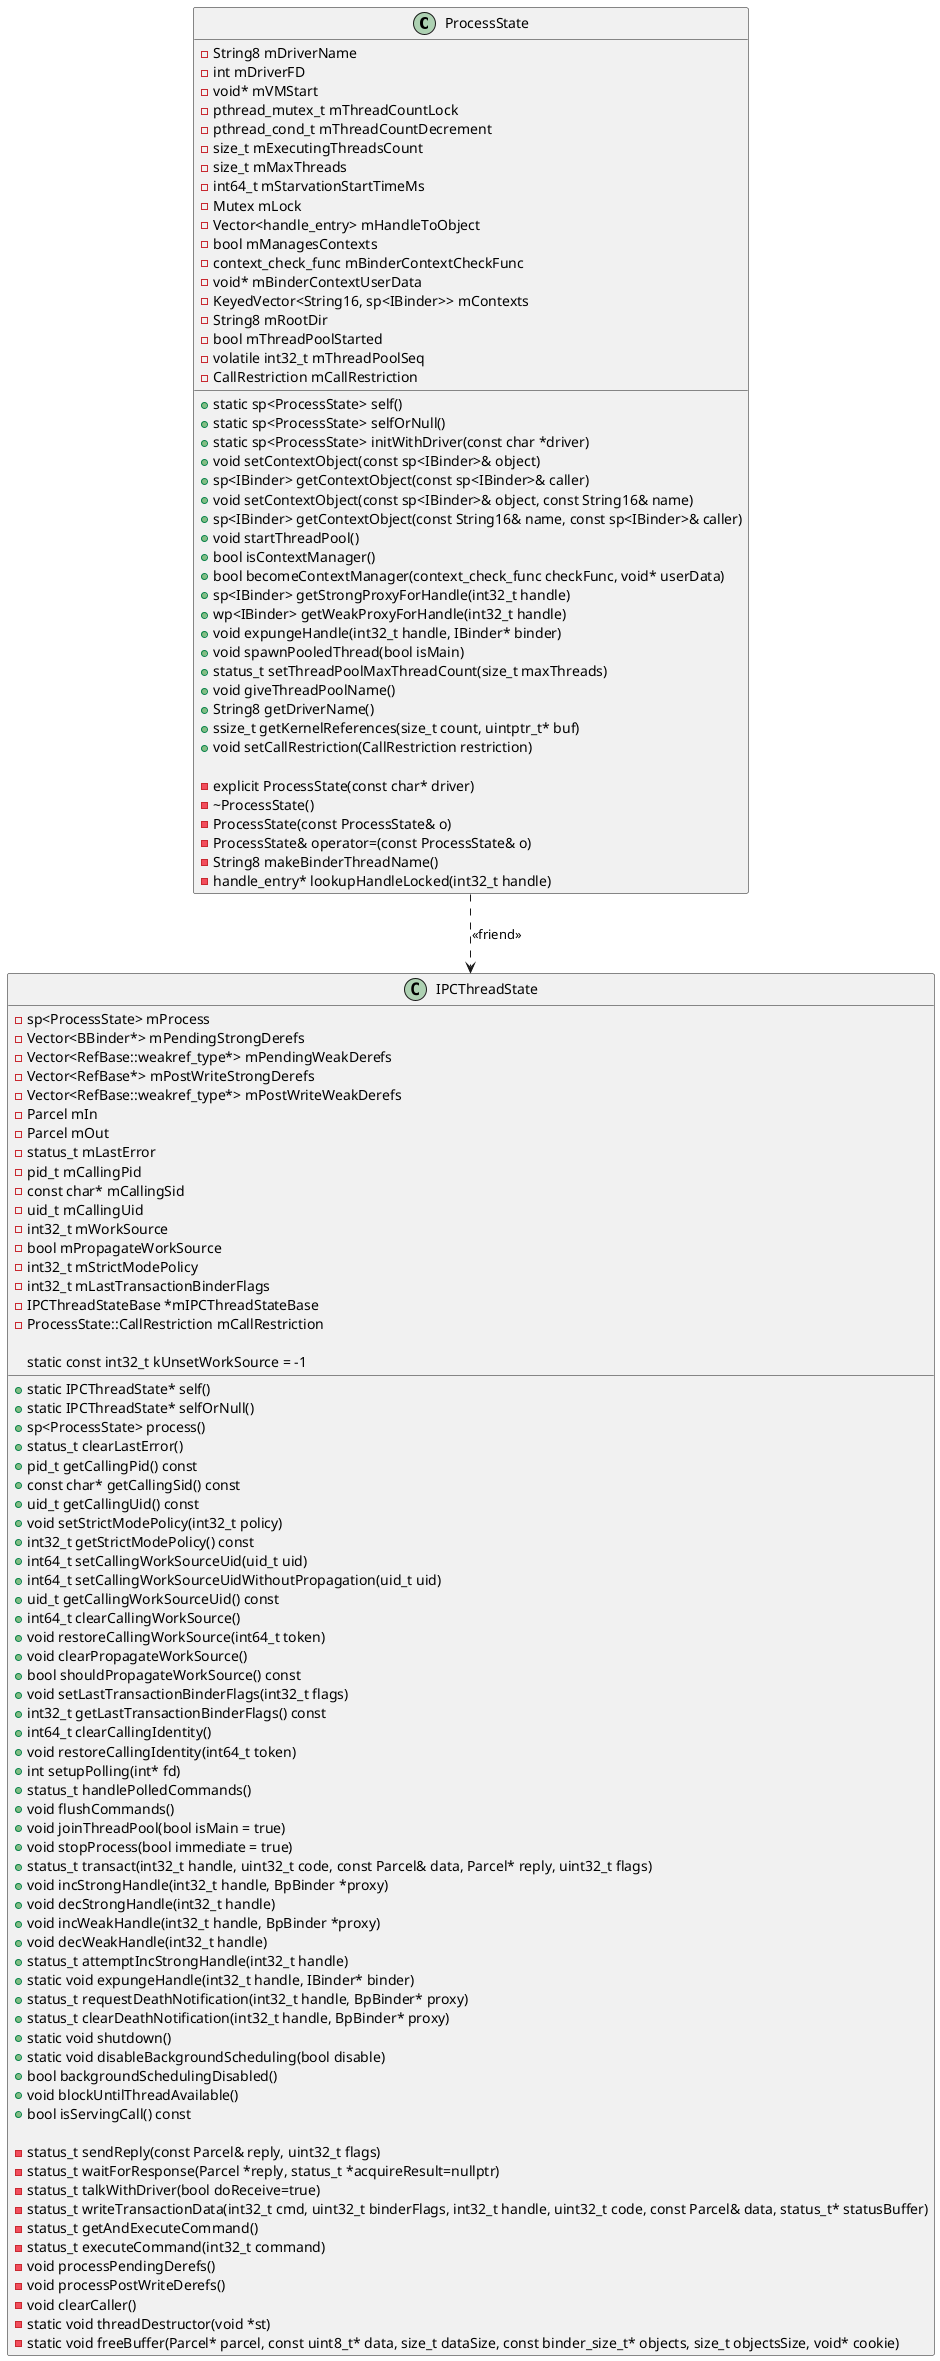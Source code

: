 @startuml

class ProcessState {
    + static sp<ProcessState> self()
    + static sp<ProcessState> selfOrNull()
    + static sp<ProcessState> initWithDriver(const char *driver)
    + void setContextObject(const sp<IBinder>& object)
    + sp<IBinder> getContextObject(const sp<IBinder>& caller)
    + void setContextObject(const sp<IBinder>& object, const String16& name)
    + sp<IBinder> getContextObject(const String16& name, const sp<IBinder>& caller)
    + void startThreadPool()
    + bool isContextManager()
    + bool becomeContextManager(context_check_func checkFunc, void* userData)
    + sp<IBinder> getStrongProxyForHandle(int32_t handle)
    + wp<IBinder> getWeakProxyForHandle(int32_t handle)
    + void expungeHandle(int32_t handle, IBinder* binder)
    + void spawnPooledThread(bool isMain)
    + status_t setThreadPoolMaxThreadCount(size_t maxThreads)
    + void giveThreadPoolName()
    + String8 getDriverName()
    + ssize_t getKernelReferences(size_t count, uintptr_t* buf)
    + void setCallRestriction(CallRestriction restriction)

    - explicit ProcessState(const char* driver)
    - ~ProcessState()
    - ProcessState(const ProcessState& o)
    - ProcessState& operator=(const ProcessState& o)
    - String8 makeBinderThreadName()
    - handle_entry* lookupHandleLocked(int32_t handle)

    - String8 mDriverName
    - int mDriverFD
    - void* mVMStart
    - pthread_mutex_t mThreadCountLock
    - pthread_cond_t mThreadCountDecrement
    - size_t mExecutingThreadsCount
    - size_t mMaxThreads
    - int64_t mStarvationStartTimeMs
    - Mutex mLock
    - Vector<handle_entry> mHandleToObject
    - bool mManagesContexts
    - context_check_func mBinderContextCheckFunc
    - void* mBinderContextUserData
    - KeyedVector<String16, sp<IBinder>> mContexts
    - String8 mRootDir
    - bool mThreadPoolStarted
    - volatile int32_t mThreadPoolSeq
    - CallRestriction mCallRestriction
}

class IPCThreadState {
    + static IPCThreadState* self()
    + static IPCThreadState* selfOrNull()
    + sp<ProcessState> process()
    + status_t clearLastError()
    + pid_t getCallingPid() const
    + const char* getCallingSid() const
    + uid_t getCallingUid() const
    + void setStrictModePolicy(int32_t policy)
    + int32_t getStrictModePolicy() const
    + int64_t setCallingWorkSourceUid(uid_t uid)
    + int64_t setCallingWorkSourceUidWithoutPropagation(uid_t uid)
    + uid_t getCallingWorkSourceUid() const
    + int64_t clearCallingWorkSource()
    + void restoreCallingWorkSource(int64_t token)
    + void clearPropagateWorkSource()
    + bool shouldPropagateWorkSource() const
    + void setLastTransactionBinderFlags(int32_t flags)
    + int32_t getLastTransactionBinderFlags() const
    + int64_t clearCallingIdentity()
    + void restoreCallingIdentity(int64_t token)
    + int setupPolling(int* fd)
    + status_t handlePolledCommands()
    + void flushCommands()
    + void joinThreadPool(bool isMain = true)
    + void stopProcess(bool immediate = true)
    + status_t transact(int32_t handle, uint32_t code, const Parcel& data, Parcel* reply, uint32_t flags)
    + void incStrongHandle(int32_t handle, BpBinder *proxy)
    + void decStrongHandle(int32_t handle)
    + void incWeakHandle(int32_t handle, BpBinder *proxy)
    + void decWeakHandle(int32_t handle)
    + status_t attemptIncStrongHandle(int32_t handle)
    + static void expungeHandle(int32_t handle, IBinder* binder)
    + status_t requestDeathNotification(int32_t handle, BpBinder* proxy)
    + status_t clearDeathNotification(int32_t handle, BpBinder* proxy)
    + static void shutdown()
    + static void disableBackgroundScheduling(bool disable)
    + bool backgroundSchedulingDisabled()
    + void blockUntilThreadAvailable()
    + bool isServingCall() const

    - status_t sendReply(const Parcel& reply, uint32_t flags)
    - status_t waitForResponse(Parcel *reply, status_t *acquireResult=nullptr)
    - status_t talkWithDriver(bool doReceive=true)
    - status_t writeTransactionData(int32_t cmd, uint32_t binderFlags, int32_t handle, uint32_t code, const Parcel& data, status_t* statusBuffer)
    - status_t getAndExecuteCommand()
    - status_t executeCommand(int32_t command)
    - void processPendingDerefs()
    - void processPostWriteDerefs()
    - void clearCaller()
    - static void threadDestructor(void *st)
    - static void freeBuffer(Parcel* parcel, const uint8_t* data, size_t dataSize, const binder_size_t* objects, size_t objectsSize, void* cookie)

    - sp<ProcessState> mProcess
    - Vector<BBinder*> mPendingStrongDerefs
    - Vector<RefBase::weakref_type*> mPendingWeakDerefs
    - Vector<RefBase*> mPostWriteStrongDerefs
    - Vector<RefBase::weakref_type*> mPostWriteWeakDerefs
    - Parcel mIn
    - Parcel mOut
    - status_t mLastError
    - pid_t mCallingPid
    - const char* mCallingSid
    - uid_t mCallingUid
    - int32_t mWorkSource
    - bool mPropagateWorkSource
    - int32_t mStrictModePolicy
    - int32_t mLastTransactionBinderFlags
    - IPCThreadStateBase *mIPCThreadStateBase
    - ProcessState::CallRestriction mCallRestriction

    static const int32_t kUnsetWorkSource = -1
}

ProcessState ..> IPCThreadState : <<friend>>
@enduml

